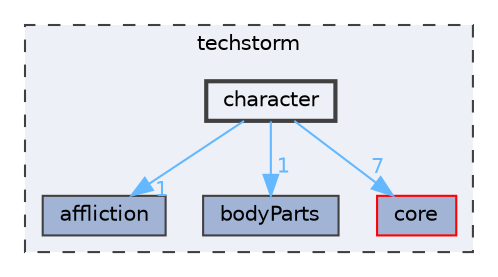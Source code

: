 digraph "techstorm/character"
{
 // LATEX_PDF_SIZE
  bgcolor="transparent";
  edge [fontname=Helvetica,fontsize=10,labelfontname=Helvetica,labelfontsize=10];
  node [fontname=Helvetica,fontsize=10,shape=box,height=0.2,width=0.4];
  compound=true
  subgraph clusterdir_8dd29cea68de92b9e200250b3bbc73cb {
    graph [ bgcolor="#edf0f7", pencolor="grey25", label="techstorm", fontname=Helvetica,fontsize=10 style="filled,dashed", URL="dir_8dd29cea68de92b9e200250b3bbc73cb.html",tooltip=""]
  dir_38aac85b6148b4ae0b1315f4d759ef0d [label="affliction", fillcolor="#a2b4d6", color="grey25", style="filled", URL="dir_38aac85b6148b4ae0b1315f4d759ef0d.html",tooltip=""];
  dir_e128b32a6e567b3f3e96dc8117ed0d3b [label="bodyParts", fillcolor="#a2b4d6", color="grey25", style="filled", URL="dir_e128b32a6e567b3f3e96dc8117ed0d3b.html",tooltip=""];
  dir_cf837ce2acd7da7bca021b6616dd34cf [label="core", fillcolor="#a2b4d6", color="red", style="filled", URL="dir_cf837ce2acd7da7bca021b6616dd34cf.html",tooltip=""];
  dir_f4e0aac2e08335afd7cf90dcd2759ecc [label="character", fillcolor="#edf0f7", color="grey25", style="filled,bold", URL="dir_f4e0aac2e08335afd7cf90dcd2759ecc.html",tooltip=""];
  }
  dir_f4e0aac2e08335afd7cf90dcd2759ecc->dir_38aac85b6148b4ae0b1315f4d759ef0d [headlabel="1", labeldistance=1.5 headhref="dir_000010_000000.html" href="dir_000010_000000.html" color="steelblue1" fontcolor="steelblue1"];
  dir_f4e0aac2e08335afd7cf90dcd2759ecc->dir_cf837ce2acd7da7bca021b6616dd34cf [headlabel="7", labeldistance=1.5 headhref="dir_000010_000024.html" href="dir_000010_000024.html" color="steelblue1" fontcolor="steelblue1"];
  dir_f4e0aac2e08335afd7cf90dcd2759ecc->dir_e128b32a6e567b3f3e96dc8117ed0d3b [headlabel="1", labeldistance=1.5 headhref="dir_000010_000007.html" href="dir_000010_000007.html" color="steelblue1" fontcolor="steelblue1"];
}
